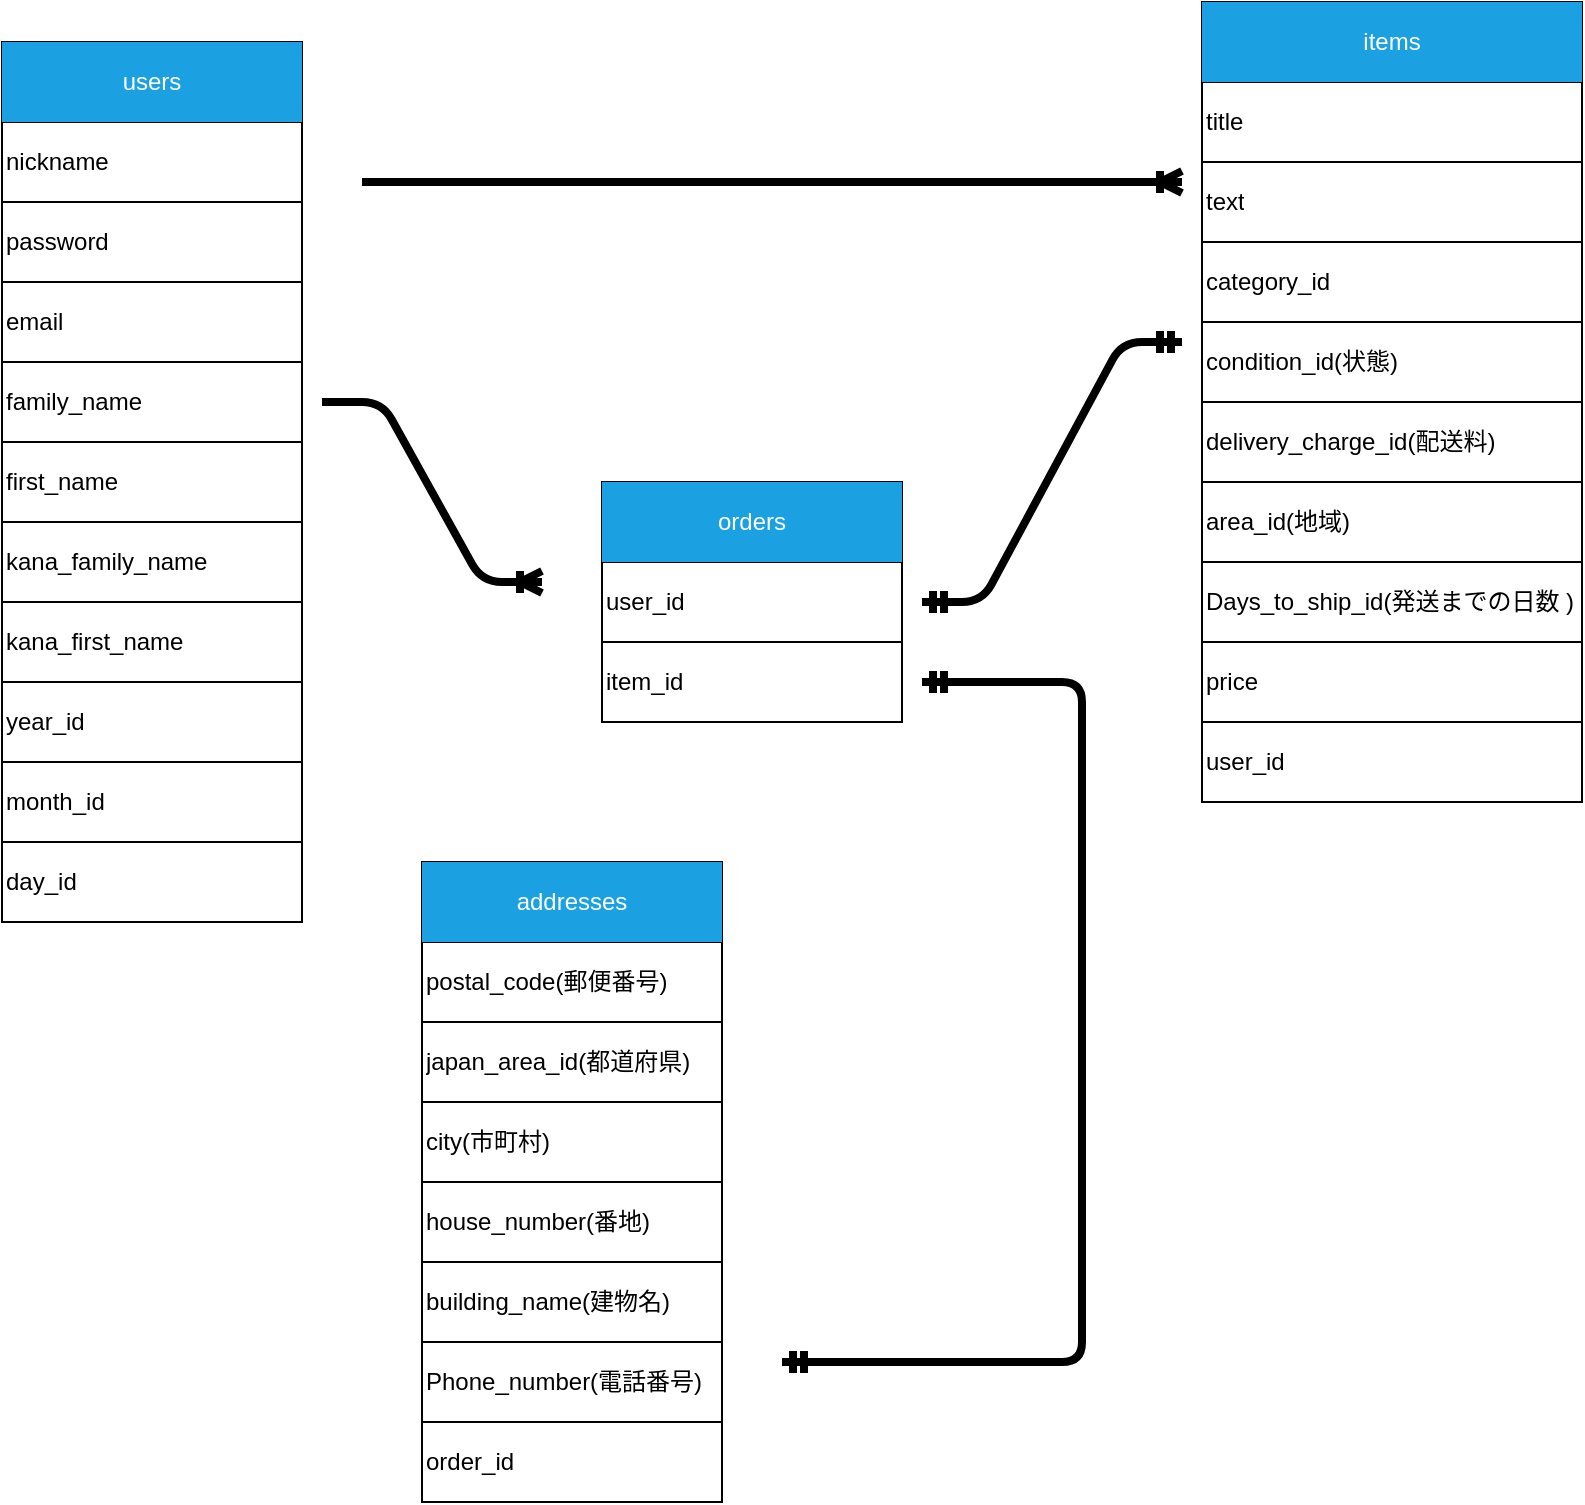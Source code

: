 <mxfile>
    <diagram id="GXkYhWcDg64RJHwpoIeN" name="ページ1">
        <mxGraphModel dx="1083" dy="779" grid="1" gridSize="10" guides="1" tooltips="1" connect="1" arrows="1" fold="1" page="1" pageScale="1" pageWidth="827" pageHeight="1169" math="0" shadow="0">
            <root>
                <mxCell id="0"/>
                <mxCell id="1" parent="0"/>
                <mxCell id="135" value="" style="shape=table;startSize=0;container=1;collapsible=0;childLayout=tableLayout;" parent="1" vertex="1">
                    <mxGeometry x="20" y="60" width="150" height="440" as="geometry"/>
                </mxCell>
                <mxCell id="136" value="" style="shape=tableRow;horizontal=0;startSize=0;swimlaneHead=0;swimlaneBody=0;top=0;left=0;bottom=0;right=0;collapsible=0;dropTarget=0;fillColor=none;points=[[0,0.5],[1,0.5]];portConstraint=eastwest;" parent="135" vertex="1">
                    <mxGeometry width="150" height="40" as="geometry"/>
                </mxCell>
                <mxCell id="137" value="users" style="shape=partialRectangle;html=1;whiteSpace=wrap;connectable=0;overflow=hidden;fillColor=#1ba1e2;top=0;left=0;bottom=0;right=0;pointerEvents=1;fontColor=#ffffff;strokeColor=#006EAF;" parent="136" vertex="1">
                    <mxGeometry width="150" height="40" as="geometry">
                        <mxRectangle width="150" height="40" as="alternateBounds"/>
                    </mxGeometry>
                </mxCell>
                <mxCell id="138" value="" style="shape=tableRow;horizontal=0;startSize=0;swimlaneHead=0;swimlaneBody=0;top=0;left=0;bottom=0;right=0;collapsible=0;dropTarget=0;fillColor=none;points=[[0,0.5],[1,0.5]];portConstraint=eastwest;" parent="135" vertex="1">
                    <mxGeometry y="40" width="150" height="40" as="geometry"/>
                </mxCell>
                <mxCell id="139" value="nickname" style="shape=partialRectangle;html=1;whiteSpace=wrap;connectable=0;overflow=hidden;fillColor=none;top=0;left=0;bottom=0;right=0;pointerEvents=1;align=left;" parent="138" vertex="1">
                    <mxGeometry width="150" height="40" as="geometry">
                        <mxRectangle width="150" height="40" as="alternateBounds"/>
                    </mxGeometry>
                </mxCell>
                <mxCell id="140" value="" style="shape=tableRow;horizontal=0;startSize=0;swimlaneHead=0;swimlaneBody=0;top=0;left=0;bottom=0;right=0;collapsible=0;dropTarget=0;fillColor=none;points=[[0,0.5],[1,0.5]];portConstraint=eastwest;" parent="135" vertex="1">
                    <mxGeometry y="80" width="150" height="40" as="geometry"/>
                </mxCell>
                <mxCell id="141" value="password" style="shape=partialRectangle;html=1;whiteSpace=wrap;connectable=0;overflow=hidden;fillColor=none;top=0;left=0;bottom=0;right=0;pointerEvents=1;align=left;" parent="140" vertex="1">
                    <mxGeometry width="150" height="40" as="geometry">
                        <mxRectangle width="150" height="40" as="alternateBounds"/>
                    </mxGeometry>
                </mxCell>
                <mxCell id="142" value="" style="shape=tableRow;horizontal=0;startSize=0;swimlaneHead=0;swimlaneBody=0;top=0;left=0;bottom=0;right=0;collapsible=0;dropTarget=0;fillColor=none;points=[[0,0.5],[1,0.5]];portConstraint=eastwest;" parent="135" vertex="1">
                    <mxGeometry y="120" width="150" height="40" as="geometry"/>
                </mxCell>
                <mxCell id="143" value="email" style="shape=partialRectangle;html=1;whiteSpace=wrap;connectable=0;overflow=hidden;fillColor=none;top=0;left=0;bottom=0;right=0;pointerEvents=1;align=left;" parent="142" vertex="1">
                    <mxGeometry width="150" height="40" as="geometry">
                        <mxRectangle width="150" height="40" as="alternateBounds"/>
                    </mxGeometry>
                </mxCell>
                <mxCell id="253" style="shape=tableRow;horizontal=0;startSize=0;swimlaneHead=0;swimlaneBody=0;top=0;left=0;bottom=0;right=0;collapsible=0;dropTarget=0;fillColor=none;points=[[0,0.5],[1,0.5]];portConstraint=eastwest;" vertex="1" parent="135">
                    <mxGeometry y="160" width="150" height="40" as="geometry"/>
                </mxCell>
                <mxCell id="254" value="family_name" style="shape=partialRectangle;html=1;whiteSpace=wrap;connectable=0;overflow=hidden;fillColor=none;top=0;left=0;bottom=0;right=0;pointerEvents=1;align=left;" vertex="1" parent="253">
                    <mxGeometry width="150" height="40" as="geometry">
                        <mxRectangle width="150" height="40" as="alternateBounds"/>
                    </mxGeometry>
                </mxCell>
                <mxCell id="251" style="shape=tableRow;horizontal=0;startSize=0;swimlaneHead=0;swimlaneBody=0;top=0;left=0;bottom=0;right=0;collapsible=0;dropTarget=0;fillColor=none;points=[[0,0.5],[1,0.5]];portConstraint=eastwest;" vertex="1" parent="135">
                    <mxGeometry y="200" width="150" height="40" as="geometry"/>
                </mxCell>
                <mxCell id="252" value="first_name" style="shape=partialRectangle;html=1;whiteSpace=wrap;connectable=0;overflow=hidden;fillColor=none;top=0;left=0;bottom=0;right=0;pointerEvents=1;align=left;" vertex="1" parent="251">
                    <mxGeometry width="150" height="40" as="geometry">
                        <mxRectangle width="150" height="40" as="alternateBounds"/>
                    </mxGeometry>
                </mxCell>
                <mxCell id="249" style="shape=tableRow;horizontal=0;startSize=0;swimlaneHead=0;swimlaneBody=0;top=0;left=0;bottom=0;right=0;collapsible=0;dropTarget=0;fillColor=none;points=[[0,0.5],[1,0.5]];portConstraint=eastwest;" vertex="1" parent="135">
                    <mxGeometry y="240" width="150" height="40" as="geometry"/>
                </mxCell>
                <mxCell id="250" value="kana_family_name" style="shape=partialRectangle;html=1;whiteSpace=wrap;connectable=0;overflow=hidden;fillColor=none;top=0;left=0;bottom=0;right=0;pointerEvents=1;align=left;" vertex="1" parent="249">
                    <mxGeometry width="150" height="40" as="geometry">
                        <mxRectangle width="150" height="40" as="alternateBounds"/>
                    </mxGeometry>
                </mxCell>
                <mxCell id="247" style="shape=tableRow;horizontal=0;startSize=0;swimlaneHead=0;swimlaneBody=0;top=0;left=0;bottom=0;right=0;collapsible=0;dropTarget=0;fillColor=none;points=[[0,0.5],[1,0.5]];portConstraint=eastwest;" vertex="1" parent="135">
                    <mxGeometry y="280" width="150" height="40" as="geometry"/>
                </mxCell>
                <mxCell id="248" value="kana_first_name" style="shape=partialRectangle;html=1;whiteSpace=wrap;connectable=0;overflow=hidden;fillColor=none;top=0;left=0;bottom=0;right=0;pointerEvents=1;align=left;" vertex="1" parent="247">
                    <mxGeometry width="150" height="40" as="geometry">
                        <mxRectangle width="150" height="40" as="alternateBounds"/>
                    </mxGeometry>
                </mxCell>
                <mxCell id="265" style="shape=tableRow;horizontal=0;startSize=0;swimlaneHead=0;swimlaneBody=0;top=0;left=0;bottom=0;right=0;collapsible=0;dropTarget=0;fillColor=none;points=[[0,0.5],[1,0.5]];portConstraint=eastwest;" vertex="1" parent="135">
                    <mxGeometry y="320" width="150" height="40" as="geometry"/>
                </mxCell>
                <mxCell id="266" value="year_id" style="shape=partialRectangle;html=1;whiteSpace=wrap;connectable=0;overflow=hidden;fillColor=none;top=0;left=0;bottom=0;right=0;pointerEvents=1;align=left;" vertex="1" parent="265">
                    <mxGeometry width="150" height="40" as="geometry">
                        <mxRectangle width="150" height="40" as="alternateBounds"/>
                    </mxGeometry>
                </mxCell>
                <mxCell id="263" style="shape=tableRow;horizontal=0;startSize=0;swimlaneHead=0;swimlaneBody=0;top=0;left=0;bottom=0;right=0;collapsible=0;dropTarget=0;fillColor=none;points=[[0,0.5],[1,0.5]];portConstraint=eastwest;" vertex="1" parent="135">
                    <mxGeometry y="360" width="150" height="40" as="geometry"/>
                </mxCell>
                <mxCell id="264" value="month_id" style="shape=partialRectangle;html=1;whiteSpace=wrap;connectable=0;overflow=hidden;fillColor=none;top=0;left=0;bottom=0;right=0;pointerEvents=1;align=left;" vertex="1" parent="263">
                    <mxGeometry width="150" height="40" as="geometry">
                        <mxRectangle width="150" height="40" as="alternateBounds"/>
                    </mxGeometry>
                </mxCell>
                <mxCell id="261" style="shape=tableRow;horizontal=0;startSize=0;swimlaneHead=0;swimlaneBody=0;top=0;left=0;bottom=0;right=0;collapsible=0;dropTarget=0;fillColor=none;points=[[0,0.5],[1,0.5]];portConstraint=eastwest;" vertex="1" parent="135">
                    <mxGeometry y="400" width="150" height="40" as="geometry"/>
                </mxCell>
                <mxCell id="262" value="day_id" style="shape=partialRectangle;html=1;whiteSpace=wrap;connectable=0;overflow=hidden;fillColor=none;top=0;left=0;bottom=0;right=0;pointerEvents=1;align=left;" vertex="1" parent="261">
                    <mxGeometry width="150" height="40" as="geometry">
                        <mxRectangle width="150" height="40" as="alternateBounds"/>
                    </mxGeometry>
                </mxCell>
                <mxCell id="159" value="" style="shape=table;startSize=0;container=1;collapsible=0;childLayout=tableLayout;" parent="1" vertex="1">
                    <mxGeometry x="620" y="40" width="190" height="400" as="geometry"/>
                </mxCell>
                <mxCell id="160" value="" style="shape=tableRow;horizontal=0;startSize=0;swimlaneHead=0;swimlaneBody=0;top=0;left=0;bottom=0;right=0;collapsible=0;dropTarget=0;fillColor=none;points=[[0,0.5],[1,0.5]];portConstraint=eastwest;" parent="159" vertex="1">
                    <mxGeometry width="190" height="40" as="geometry"/>
                </mxCell>
                <mxCell id="161" value="items" style="shape=partialRectangle;html=1;whiteSpace=wrap;connectable=0;overflow=hidden;fillColor=#1ba1e2;top=0;left=0;bottom=0;right=0;pointerEvents=1;fontColor=#ffffff;strokeColor=#006EAF;" parent="160" vertex="1">
                    <mxGeometry width="190" height="40" as="geometry">
                        <mxRectangle width="190" height="40" as="alternateBounds"/>
                    </mxGeometry>
                </mxCell>
                <mxCell id="164" value="" style="shape=tableRow;horizontal=0;startSize=0;swimlaneHead=0;swimlaneBody=0;top=0;left=0;bottom=0;right=0;collapsible=0;dropTarget=0;fillColor=none;points=[[0,0.5],[1,0.5]];portConstraint=eastwest;" parent="159" vertex="1">
                    <mxGeometry y="40" width="190" height="40" as="geometry"/>
                </mxCell>
                <mxCell id="165" value="title" style="shape=partialRectangle;html=1;whiteSpace=wrap;connectable=0;overflow=hidden;fillColor=none;top=0;left=0;bottom=0;right=0;pointerEvents=1;align=left;" parent="164" vertex="1">
                    <mxGeometry width="190" height="40" as="geometry">
                        <mxRectangle width="190" height="40" as="alternateBounds"/>
                    </mxGeometry>
                </mxCell>
                <mxCell id="166" value="" style="shape=tableRow;horizontal=0;startSize=0;swimlaneHead=0;swimlaneBody=0;top=0;left=0;bottom=0;right=0;collapsible=0;dropTarget=0;fillColor=none;points=[[0,0.5],[1,0.5]];portConstraint=eastwest;" parent="159" vertex="1">
                    <mxGeometry y="80" width="190" height="40" as="geometry"/>
                </mxCell>
                <mxCell id="167" value="text" style="shape=partialRectangle;html=1;whiteSpace=wrap;connectable=0;overflow=hidden;fillColor=none;top=0;left=0;bottom=0;right=0;pointerEvents=1;align=left;" parent="166" vertex="1">
                    <mxGeometry width="190" height="40" as="geometry">
                        <mxRectangle width="190" height="40" as="alternateBounds"/>
                    </mxGeometry>
                </mxCell>
                <mxCell id="192" style="shape=tableRow;horizontal=0;startSize=0;swimlaneHead=0;swimlaneBody=0;top=0;left=0;bottom=0;right=0;collapsible=0;dropTarget=0;fillColor=none;points=[[0,0.5],[1,0.5]];portConstraint=eastwest;" parent="159" vertex="1">
                    <mxGeometry y="120" width="190" height="40" as="geometry"/>
                </mxCell>
                <mxCell id="193" value="category_id" style="shape=partialRectangle;html=1;whiteSpace=wrap;connectable=0;overflow=hidden;fillColor=none;top=0;left=0;bottom=0;right=0;pointerEvents=1;align=left;" parent="192" vertex="1">
                    <mxGeometry width="190" height="40" as="geometry">
                        <mxRectangle width="190" height="40" as="alternateBounds"/>
                    </mxGeometry>
                </mxCell>
                <mxCell id="257" style="shape=tableRow;horizontal=0;startSize=0;swimlaneHead=0;swimlaneBody=0;top=0;left=0;bottom=0;right=0;collapsible=0;dropTarget=0;fillColor=none;points=[[0,0.5],[1,0.5]];portConstraint=eastwest;" vertex="1" parent="159">
                    <mxGeometry y="160" width="190" height="40" as="geometry"/>
                </mxCell>
                <mxCell id="258" value="condition_id(状態)" style="shape=partialRectangle;html=1;whiteSpace=wrap;connectable=0;overflow=hidden;fillColor=none;top=0;left=0;bottom=0;right=0;pointerEvents=1;align=left;" vertex="1" parent="257">
                    <mxGeometry width="190" height="40" as="geometry">
                        <mxRectangle width="190" height="40" as="alternateBounds"/>
                    </mxGeometry>
                </mxCell>
                <mxCell id="271" style="shape=tableRow;horizontal=0;startSize=0;swimlaneHead=0;swimlaneBody=0;top=0;left=0;bottom=0;right=0;collapsible=0;dropTarget=0;fillColor=none;points=[[0,0.5],[1,0.5]];portConstraint=eastwest;" vertex="1" parent="159">
                    <mxGeometry y="200" width="190" height="40" as="geometry"/>
                </mxCell>
                <mxCell id="272" value="delivery_charge_id(配送料)" style="shape=partialRectangle;html=1;whiteSpace=wrap;connectable=0;overflow=hidden;fillColor=none;top=0;left=0;bottom=0;right=0;pointerEvents=1;align=left;" vertex="1" parent="271">
                    <mxGeometry width="190" height="40" as="geometry">
                        <mxRectangle width="190" height="40" as="alternateBounds"/>
                    </mxGeometry>
                </mxCell>
                <mxCell id="269" style="shape=tableRow;horizontal=0;startSize=0;swimlaneHead=0;swimlaneBody=0;top=0;left=0;bottom=0;right=0;collapsible=0;dropTarget=0;fillColor=none;points=[[0,0.5],[1,0.5]];portConstraint=eastwest;" vertex="1" parent="159">
                    <mxGeometry y="240" width="190" height="40" as="geometry"/>
                </mxCell>
                <mxCell id="270" value="area_id(地域)" style="shape=partialRectangle;html=1;whiteSpace=wrap;connectable=0;overflow=hidden;fillColor=none;top=0;left=0;bottom=0;right=0;pointerEvents=1;align=left;" vertex="1" parent="269">
                    <mxGeometry width="190" height="40" as="geometry">
                        <mxRectangle width="190" height="40" as="alternateBounds"/>
                    </mxGeometry>
                </mxCell>
                <mxCell id="267" style="shape=tableRow;horizontal=0;startSize=0;swimlaneHead=0;swimlaneBody=0;top=0;left=0;bottom=0;right=0;collapsible=0;dropTarget=0;fillColor=none;points=[[0,0.5],[1,0.5]];portConstraint=eastwest;" vertex="1" parent="159">
                    <mxGeometry y="280" width="190" height="40" as="geometry"/>
                </mxCell>
                <mxCell id="268" value="Days_to_ship_id(発送までの日数 )" style="shape=partialRectangle;html=1;whiteSpace=wrap;connectable=0;overflow=hidden;fillColor=none;top=0;left=0;bottom=0;right=0;pointerEvents=1;align=left;" vertex="1" parent="267">
                    <mxGeometry width="190" height="40" as="geometry">
                        <mxRectangle width="190" height="40" as="alternateBounds"/>
                    </mxGeometry>
                </mxCell>
                <mxCell id="273" style="shape=tableRow;horizontal=0;startSize=0;swimlaneHead=0;swimlaneBody=0;top=0;left=0;bottom=0;right=0;collapsible=0;dropTarget=0;fillColor=none;points=[[0,0.5],[1,0.5]];portConstraint=eastwest;" vertex="1" parent="159">
                    <mxGeometry y="320" width="190" height="40" as="geometry"/>
                </mxCell>
                <mxCell id="274" value="price" style="shape=partialRectangle;html=1;whiteSpace=wrap;connectable=0;overflow=hidden;fillColor=none;top=0;left=0;bottom=0;right=0;pointerEvents=1;align=left;" vertex="1" parent="273">
                    <mxGeometry width="190" height="40" as="geometry">
                        <mxRectangle width="190" height="40" as="alternateBounds"/>
                    </mxGeometry>
                </mxCell>
                <mxCell id="195" style="shape=tableRow;horizontal=0;startSize=0;swimlaneHead=0;swimlaneBody=0;top=0;left=0;bottom=0;right=0;collapsible=0;dropTarget=0;fillColor=none;points=[[0,0.5],[1,0.5]];portConstraint=eastwest;" parent="159" vertex="1">
                    <mxGeometry y="360" width="190" height="40" as="geometry"/>
                </mxCell>
                <mxCell id="196" value="user_id" style="shape=partialRectangle;html=1;whiteSpace=wrap;connectable=0;overflow=hidden;fillColor=none;top=0;left=0;bottom=0;right=0;pointerEvents=1;align=left;" parent="195" vertex="1">
                    <mxGeometry width="190" height="40" as="geometry">
                        <mxRectangle width="190" height="40" as="alternateBounds"/>
                    </mxGeometry>
                </mxCell>
                <mxCell id="197" value="" style="shape=table;startSize=0;container=1;collapsible=0;childLayout=tableLayout;" parent="1" vertex="1">
                    <mxGeometry x="230" y="470" width="150" height="320" as="geometry"/>
                </mxCell>
                <mxCell id="198" value="" style="shape=tableRow;horizontal=0;startSize=0;swimlaneHead=0;swimlaneBody=0;top=0;left=0;bottom=0;right=0;collapsible=0;dropTarget=0;fillColor=none;points=[[0,0.5],[1,0.5]];portConstraint=eastwest;" parent="197" vertex="1">
                    <mxGeometry width="150" height="40" as="geometry"/>
                </mxCell>
                <mxCell id="199" value="addresses" style="shape=partialRectangle;html=1;whiteSpace=wrap;connectable=0;overflow=hidden;fillColor=#1ba1e2;top=0;left=0;bottom=0;right=0;pointerEvents=1;fontColor=#ffffff;strokeColor=#006EAF;" parent="198" vertex="1">
                    <mxGeometry width="150" height="40" as="geometry">
                        <mxRectangle width="150" height="40" as="alternateBounds"/>
                    </mxGeometry>
                </mxCell>
                <mxCell id="206" style="shape=tableRow;horizontal=0;startSize=0;swimlaneHead=0;swimlaneBody=0;top=0;left=0;bottom=0;right=0;collapsible=0;dropTarget=0;fillColor=none;points=[[0,0.5],[1,0.5]];portConstraint=eastwest;" parent="197" vertex="1">
                    <mxGeometry y="40" width="150" height="40" as="geometry"/>
                </mxCell>
                <mxCell id="207" value="postal_code(郵便番号)" style="shape=partialRectangle;html=1;whiteSpace=wrap;connectable=0;overflow=hidden;fillColor=none;top=0;left=0;bottom=0;right=0;pointerEvents=1;align=left;" parent="206" vertex="1">
                    <mxGeometry width="150" height="40" as="geometry">
                        <mxRectangle width="150" height="40" as="alternateBounds"/>
                    </mxGeometry>
                </mxCell>
                <mxCell id="277" style="shape=tableRow;horizontal=0;startSize=0;swimlaneHead=0;swimlaneBody=0;top=0;left=0;bottom=0;right=0;collapsible=0;dropTarget=0;fillColor=none;points=[[0,0.5],[1,0.5]];portConstraint=eastwest;" vertex="1" parent="197">
                    <mxGeometry y="80" width="150" height="40" as="geometry"/>
                </mxCell>
                <mxCell id="278" value="japan_area_id(都道府県)" style="shape=partialRectangle;html=1;whiteSpace=wrap;connectable=0;overflow=hidden;fillColor=none;top=0;left=0;bottom=0;right=0;pointerEvents=1;align=left;" vertex="1" parent="277">
                    <mxGeometry width="150" height="40" as="geometry">
                        <mxRectangle width="150" height="40" as="alternateBounds"/>
                    </mxGeometry>
                </mxCell>
                <mxCell id="210" style="shape=tableRow;horizontal=0;startSize=0;swimlaneHead=0;swimlaneBody=0;top=0;left=0;bottom=0;right=0;collapsible=0;dropTarget=0;fillColor=none;points=[[0,0.5],[1,0.5]];portConstraint=eastwest;" parent="197" vertex="1">
                    <mxGeometry y="120" width="150" height="40" as="geometry"/>
                </mxCell>
                <mxCell id="211" value="city(市町村)" style="shape=partialRectangle;html=1;whiteSpace=wrap;connectable=0;overflow=hidden;fillColor=none;top=0;left=0;bottom=0;right=0;pointerEvents=1;align=left;" parent="210" vertex="1">
                    <mxGeometry width="150" height="40" as="geometry">
                        <mxRectangle width="150" height="40" as="alternateBounds"/>
                    </mxGeometry>
                </mxCell>
                <mxCell id="212" style="shape=tableRow;horizontal=0;startSize=0;swimlaneHead=0;swimlaneBody=0;top=0;left=0;bottom=0;right=0;collapsible=0;dropTarget=0;fillColor=none;points=[[0,0.5],[1,0.5]];portConstraint=eastwest;" parent="197" vertex="1">
                    <mxGeometry y="160" width="150" height="40" as="geometry"/>
                </mxCell>
                <mxCell id="213" value="house_number(番地)" style="shape=partialRectangle;html=1;whiteSpace=wrap;connectable=0;overflow=hidden;fillColor=none;top=0;left=0;bottom=0;right=0;pointerEvents=1;align=left;" parent="212" vertex="1">
                    <mxGeometry width="150" height="40" as="geometry">
                        <mxRectangle width="150" height="40" as="alternateBounds"/>
                    </mxGeometry>
                </mxCell>
                <mxCell id="214" style="shape=tableRow;horizontal=0;startSize=0;swimlaneHead=0;swimlaneBody=0;top=0;left=0;bottom=0;right=0;collapsible=0;dropTarget=0;fillColor=none;points=[[0,0.5],[1,0.5]];portConstraint=eastwest;" parent="197" vertex="1">
                    <mxGeometry y="200" width="150" height="40" as="geometry"/>
                </mxCell>
                <mxCell id="215" value="building_name(建物名)" style="shape=partialRectangle;html=1;whiteSpace=wrap;connectable=0;overflow=hidden;fillColor=none;top=0;left=0;bottom=0;right=0;pointerEvents=1;align=left;" parent="214" vertex="1">
                    <mxGeometry width="150" height="40" as="geometry">
                        <mxRectangle width="150" height="40" as="alternateBounds"/>
                    </mxGeometry>
                </mxCell>
                <mxCell id="223" style="shape=tableRow;horizontal=0;startSize=0;swimlaneHead=0;swimlaneBody=0;top=0;left=0;bottom=0;right=0;collapsible=0;dropTarget=0;fillColor=none;points=[[0,0.5],[1,0.5]];portConstraint=eastwest;" parent="197" vertex="1">
                    <mxGeometry y="240" width="150" height="40" as="geometry"/>
                </mxCell>
                <mxCell id="224" value="Phone_number(電話番号)" style="shape=partialRectangle;html=1;whiteSpace=wrap;connectable=0;overflow=hidden;fillColor=none;top=0;left=0;bottom=0;right=0;pointerEvents=1;align=left;" parent="223" vertex="1">
                    <mxGeometry width="150" height="40" as="geometry">
                        <mxRectangle width="150" height="40" as="alternateBounds"/>
                    </mxGeometry>
                </mxCell>
                <mxCell id="243" style="shape=tableRow;horizontal=0;startSize=0;swimlaneHead=0;swimlaneBody=0;top=0;left=0;bottom=0;right=0;collapsible=0;dropTarget=0;fillColor=none;points=[[0,0.5],[1,0.5]];portConstraint=eastwest;" vertex="1" parent="197">
                    <mxGeometry y="280" width="150" height="40" as="geometry"/>
                </mxCell>
                <mxCell id="244" value="order_id" style="shape=partialRectangle;html=1;whiteSpace=wrap;connectable=0;overflow=hidden;fillColor=none;top=0;left=0;bottom=0;right=0;pointerEvents=1;align=left;" vertex="1" parent="243">
                    <mxGeometry width="150" height="40" as="geometry">
                        <mxRectangle width="150" height="40" as="alternateBounds"/>
                    </mxGeometry>
                </mxCell>
                <mxCell id="220" value="" style="edgeStyle=entityRelationEdgeStyle;fontSize=12;html=1;endArrow=ERmandOne;startArrow=ERmandOne;strokeWidth=4;" parent="1" edge="1">
                    <mxGeometry width="100" height="100" relative="1" as="geometry">
                        <mxPoint x="480" y="340" as="sourcePoint"/>
                        <mxPoint x="610" y="210" as="targetPoint"/>
                    </mxGeometry>
                </mxCell>
                <mxCell id="222" value="" style="edgeStyle=entityRelationEdgeStyle;fontSize=12;html=1;endArrow=ERoneToMany;strokeWidth=4;" parent="1" edge="1">
                    <mxGeometry width="100" height="100" relative="1" as="geometry">
                        <mxPoint x="200" y="130" as="sourcePoint"/>
                        <mxPoint x="610" y="130" as="targetPoint"/>
                    </mxGeometry>
                </mxCell>
                <mxCell id="227" value="" style="shape=table;startSize=0;container=1;collapsible=0;childLayout=tableLayout;" vertex="1" parent="1">
                    <mxGeometry x="320" y="280" width="150" height="120" as="geometry"/>
                </mxCell>
                <mxCell id="228" value="" style="shape=tableRow;horizontal=0;startSize=0;swimlaneHead=0;swimlaneBody=0;top=0;left=0;bottom=0;right=0;collapsible=0;dropTarget=0;fillColor=none;points=[[0,0.5],[1,0.5]];portConstraint=eastwest;" vertex="1" parent="227">
                    <mxGeometry width="150" height="40" as="geometry"/>
                </mxCell>
                <mxCell id="229" value="orders" style="shape=partialRectangle;html=1;whiteSpace=wrap;connectable=0;overflow=hidden;fillColor=#1ba1e2;top=0;left=0;bottom=0;right=0;pointerEvents=1;fontColor=#ffffff;strokeColor=#006EAF;" vertex="1" parent="228">
                    <mxGeometry width="150" height="40" as="geometry">
                        <mxRectangle width="150" height="40" as="alternateBounds"/>
                    </mxGeometry>
                </mxCell>
                <mxCell id="230" style="shape=tableRow;horizontal=0;startSize=0;swimlaneHead=0;swimlaneBody=0;top=0;left=0;bottom=0;right=0;collapsible=0;dropTarget=0;fillColor=none;points=[[0,0.5],[1,0.5]];portConstraint=eastwest;" vertex="1" parent="227">
                    <mxGeometry y="40" width="150" height="40" as="geometry"/>
                </mxCell>
                <mxCell id="231" value="user_id" style="shape=partialRectangle;html=1;whiteSpace=wrap;connectable=0;overflow=hidden;fillColor=none;top=0;left=0;bottom=0;right=0;pointerEvents=1;align=left;" vertex="1" parent="230">
                    <mxGeometry width="150" height="40" as="geometry">
                        <mxRectangle width="150" height="40" as="alternateBounds"/>
                    </mxGeometry>
                </mxCell>
                <mxCell id="232" style="shape=tableRow;horizontal=0;startSize=0;swimlaneHead=0;swimlaneBody=0;top=0;left=0;bottom=0;right=0;collapsible=0;dropTarget=0;fillColor=none;points=[[0,0.5],[1,0.5]];portConstraint=eastwest;" vertex="1" parent="227">
                    <mxGeometry y="80" width="150" height="40" as="geometry"/>
                </mxCell>
                <mxCell id="233" value="item_id" style="shape=partialRectangle;html=1;whiteSpace=wrap;connectable=0;overflow=hidden;fillColor=none;top=0;left=0;bottom=0;right=0;pointerEvents=1;align=left;" vertex="1" parent="232">
                    <mxGeometry width="150" height="40" as="geometry">
                        <mxRectangle width="150" height="40" as="alternateBounds"/>
                    </mxGeometry>
                </mxCell>
                <mxCell id="240" value="" style="edgeStyle=orthogonalEdgeStyle;fontSize=12;html=1;endArrow=ERmandOne;startArrow=ERmandOne;strokeWidth=4;" edge="1" parent="1">
                    <mxGeometry width="100" height="100" relative="1" as="geometry">
                        <mxPoint x="410" y="720" as="sourcePoint"/>
                        <mxPoint x="480" y="380" as="targetPoint"/>
                        <Array as="points">
                            <mxPoint x="560" y="720"/>
                            <mxPoint x="560" y="380"/>
                        </Array>
                    </mxGeometry>
                </mxCell>
                <mxCell id="260" value="" style="edgeStyle=entityRelationEdgeStyle;fontSize=12;html=1;endArrow=ERoneToMany;strokeWidth=4;" edge="1" parent="1">
                    <mxGeometry width="100" height="100" relative="1" as="geometry">
                        <mxPoint x="180" y="240" as="sourcePoint"/>
                        <mxPoint x="290" y="330" as="targetPoint"/>
                    </mxGeometry>
                </mxCell>
            </root>
        </mxGraphModel>
    </diagram>
</mxfile>